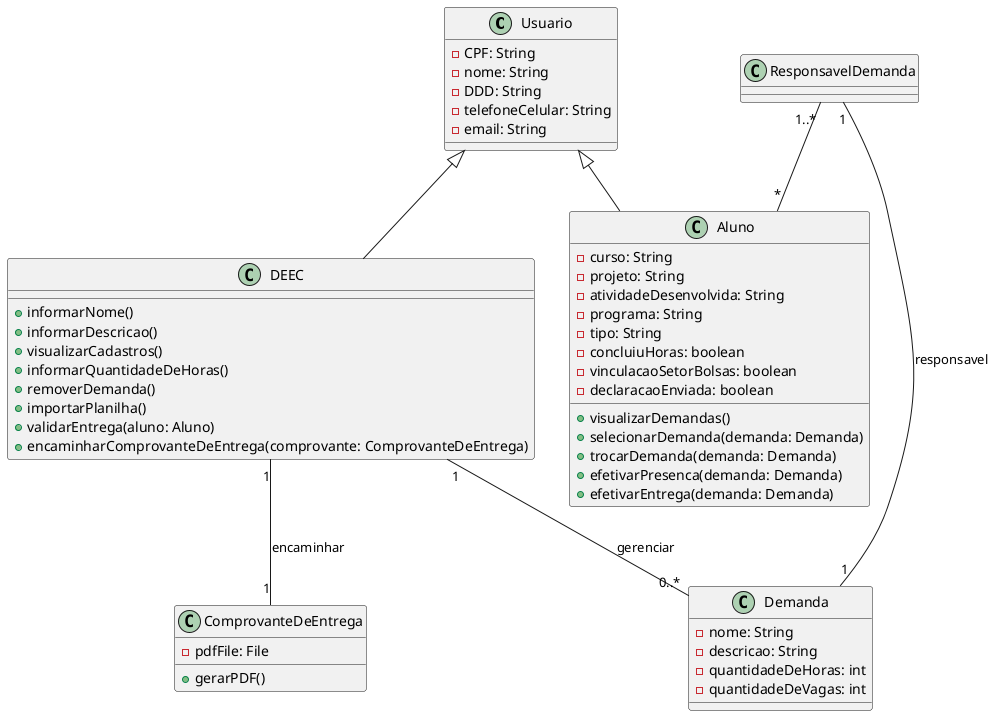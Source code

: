 @startuml
class Usuario {
    -CPF: String
    -nome: String
    -DDD: String
    -telefoneCelular: String
    -email: String
}

class DEEC {
    +informarNome()
    +informarDescricao()
    +visualizarCadastros()
    +informarQuantidadeDeHoras()
    +removerDemanda()
    +importarPlanilha()
    +validarEntrega(aluno: Aluno)
    +encaminharComprovanteDeEntrega(comprovante: ComprovanteDeEntrega)
}

class Aluno {
    -curso: String
    -projeto: String
    -atividadeDesenvolvida: String
    -programa: String
    -tipo: String
    -concluiuHoras: boolean
    -vinculacaoSetorBolsas: boolean
    -declaracaoEnviada: boolean
    +visualizarDemandas()
    +selecionarDemanda(demanda: Demanda)
    +trocarDemanda(demanda: Demanda)
    +efetivarPresenca(demanda: Demanda)
    +efetivarEntrega(demanda: Demanda)
}

class Demanda {
    -nome: String
    -descricao: String
    -quantidadeDeHoras: int
    -quantidadeDeVagas: int
}

class ComprovanteDeEntrega {
    -pdfFile: File
    +gerarPDF()
}

Usuario <|-- DEEC
Usuario <|-- Aluno

DEEC "1" -- "0..*" Demanda: gerenciar
DEEC "1" -- "1" ComprovanteDeEntrega: encaminhar

ResponsavelDemanda "1" -- "1" Demanda: responsavel
ResponsavelDemanda "1..*" -- "*" Aluno
@enduml